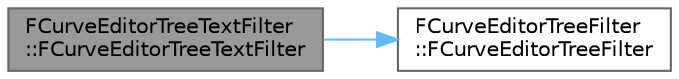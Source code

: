 digraph "FCurveEditorTreeTextFilter::FCurveEditorTreeTextFilter"
{
 // INTERACTIVE_SVG=YES
 // LATEX_PDF_SIZE
  bgcolor="transparent";
  edge [fontname=Helvetica,fontsize=10,labelfontname=Helvetica,labelfontsize=10];
  node [fontname=Helvetica,fontsize=10,shape=box,height=0.2,width=0.4];
  rankdir="LR";
  Node1 [id="Node000001",label="FCurveEditorTreeTextFilter\l::FCurveEditorTreeTextFilter",height=0.2,width=0.4,color="gray40", fillcolor="grey60", style="filled", fontcolor="black",tooltip="Default constructor."];
  Node1 -> Node2 [id="edge1_Node000001_Node000002",color="steelblue1",style="solid",tooltip=" "];
  Node2 [id="Node000002",label="FCurveEditorTreeFilter\l::FCurveEditorTreeFilter",height=0.2,width=0.4,color="grey40", fillcolor="white", style="filled",URL="$d2/d85/structFCurveEditorTreeFilter.html#a655e06b73f2663b240d156aa816f76ce",tooltip=" "];
}
